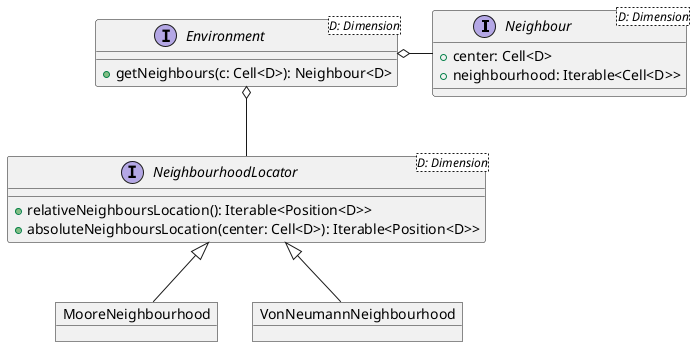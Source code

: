 @startuml neighbour
interface Neighbour<D: Dimension> {
    + center: Cell<D>
    + neighbourhood: Iterable<Cell<D>>
}

interface NeighbourhoodLocator<D: Dimension> {
    + relativeNeighboursLocation(): Iterable<Position<D>>
    + absoluteNeighboursLocation(center: Cell<D>): Iterable<Position<D>>
}

interface Environment<D: Dimension> {
    + getNeighbours(c: Cell<D>): Neighbour<D>
}

object MooreNeighbourhood
object VonNeumannNeighbourhood

Environment o-- NeighbourhoodLocator
Environment o-right- Neighbour
MooreNeighbourhood -up-|> NeighbourhoodLocator
VonNeumannNeighbourhood -up-|> NeighbourhoodLocator
@enduml